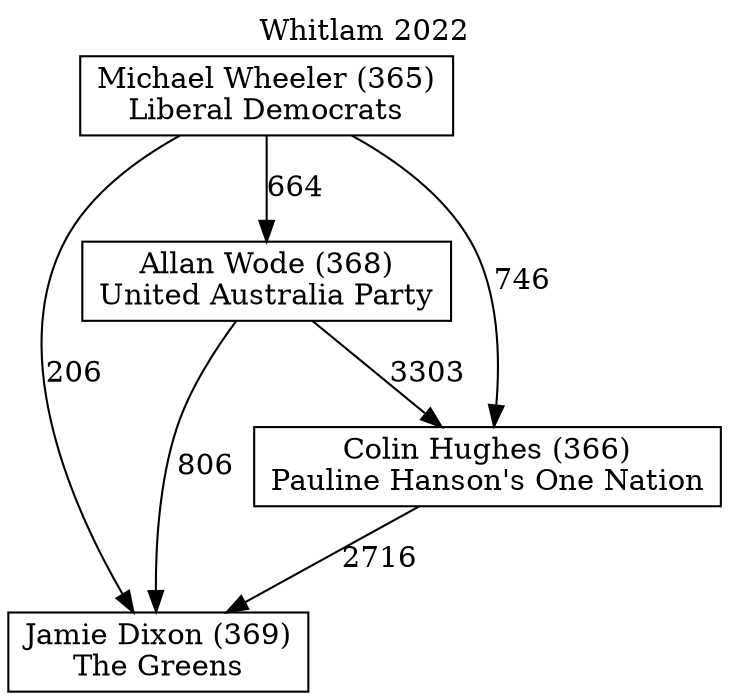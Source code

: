 // House preference flow
digraph "Jamie Dixon (369)_Whitlam_2022" {
	graph [label="Whitlam 2022" labelloc=t mclimit=10]
	node [shape=box]
	"Allan Wode (368)" [label="Allan Wode (368)
United Australia Party"]
	"Michael Wheeler (365)" [label="Michael Wheeler (365)
Liberal Democrats"]
	"Jamie Dixon (369)" [label="Jamie Dixon (369)
The Greens"]
	"Colin Hughes (366)" [label="Colin Hughes (366)
Pauline Hanson's One Nation"]
	"Allan Wode (368)" -> "Jamie Dixon (369)" [label=806]
	"Michael Wheeler (365)" -> "Allan Wode (368)" [label=664]
	"Michael Wheeler (365)" -> "Jamie Dixon (369)" [label=206]
	"Colin Hughes (366)" -> "Jamie Dixon (369)" [label=2716]
	"Michael Wheeler (365)" -> "Colin Hughes (366)" [label=746]
	"Allan Wode (368)" -> "Colin Hughes (366)" [label=3303]
}
